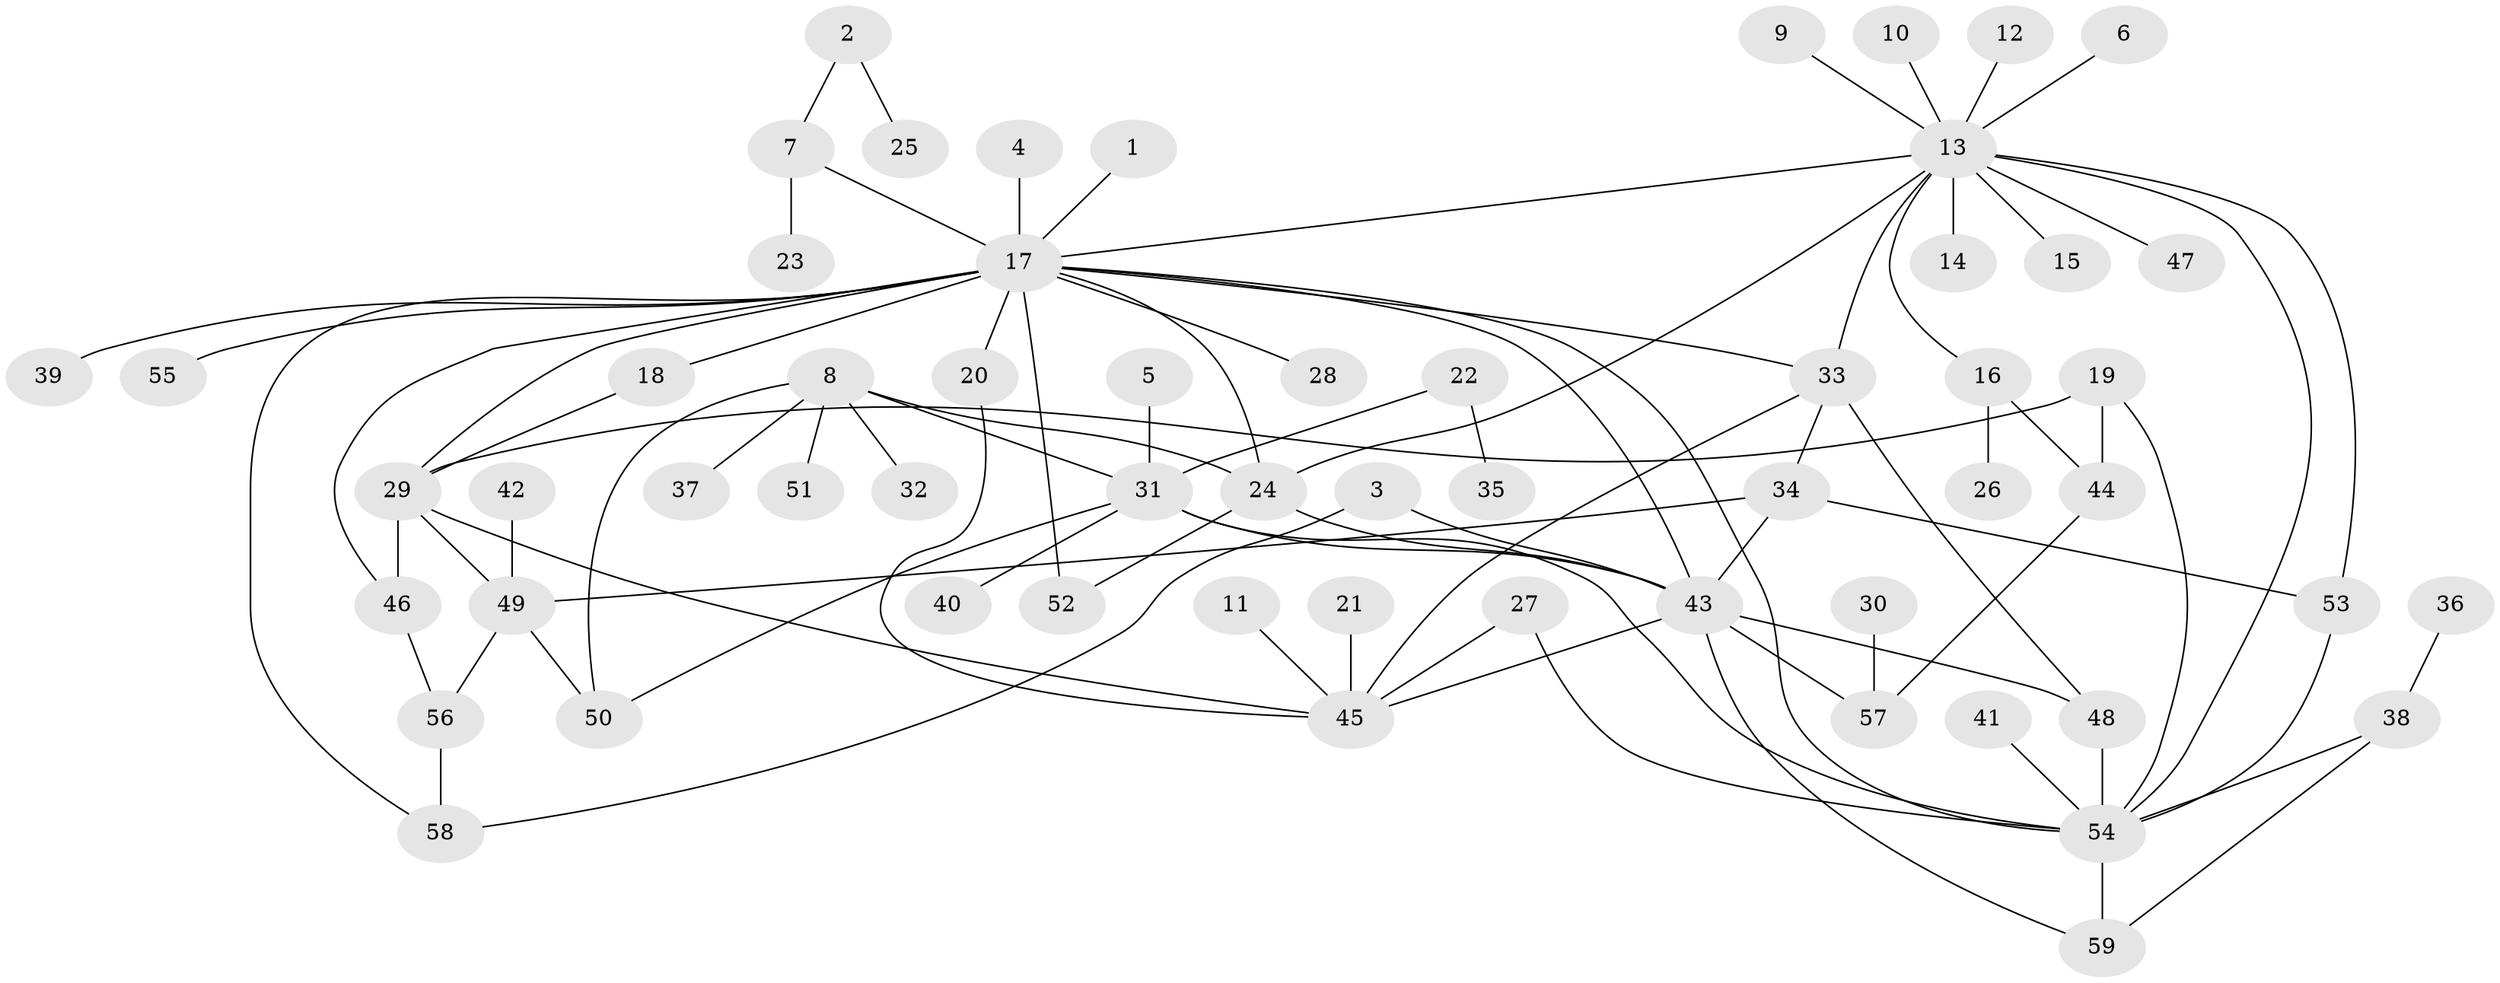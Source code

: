 // original degree distribution, {9: 0.025423728813559324, 20: 0.00847457627118644, 5: 0.05084745762711865, 6: 0.00847457627118644, 4: 0.05084745762711865, 11: 0.00847457627118644, 2: 0.2033898305084746, 1: 0.5169491525423728, 8: 0.00847457627118644, 15: 0.00847457627118644, 12: 0.00847457627118644, 3: 0.1016949152542373}
// Generated by graph-tools (version 1.1) at 2025/01/03/09/25 03:01:44]
// undirected, 59 vertices, 87 edges
graph export_dot {
graph [start="1"]
  node [color=gray90,style=filled];
  1;
  2;
  3;
  4;
  5;
  6;
  7;
  8;
  9;
  10;
  11;
  12;
  13;
  14;
  15;
  16;
  17;
  18;
  19;
  20;
  21;
  22;
  23;
  24;
  25;
  26;
  27;
  28;
  29;
  30;
  31;
  32;
  33;
  34;
  35;
  36;
  37;
  38;
  39;
  40;
  41;
  42;
  43;
  44;
  45;
  46;
  47;
  48;
  49;
  50;
  51;
  52;
  53;
  54;
  55;
  56;
  57;
  58;
  59;
  1 -- 17 [weight=1.0];
  2 -- 7 [weight=1.0];
  2 -- 25 [weight=1.0];
  3 -- 43 [weight=1.0];
  3 -- 58 [weight=1.0];
  4 -- 17 [weight=1.0];
  5 -- 31 [weight=1.0];
  6 -- 13 [weight=1.0];
  7 -- 17 [weight=1.0];
  7 -- 23 [weight=1.0];
  8 -- 24 [weight=1.0];
  8 -- 31 [weight=1.0];
  8 -- 32 [weight=1.0];
  8 -- 37 [weight=1.0];
  8 -- 50 [weight=1.0];
  8 -- 51 [weight=1.0];
  9 -- 13 [weight=1.0];
  10 -- 13 [weight=1.0];
  11 -- 45 [weight=1.0];
  12 -- 13 [weight=1.0];
  13 -- 14 [weight=1.0];
  13 -- 15 [weight=1.0];
  13 -- 16 [weight=1.0];
  13 -- 17 [weight=1.0];
  13 -- 24 [weight=1.0];
  13 -- 33 [weight=1.0];
  13 -- 47 [weight=1.0];
  13 -- 53 [weight=1.0];
  13 -- 54 [weight=1.0];
  16 -- 26 [weight=1.0];
  16 -- 44 [weight=1.0];
  17 -- 18 [weight=1.0];
  17 -- 20 [weight=1.0];
  17 -- 24 [weight=1.0];
  17 -- 28 [weight=1.0];
  17 -- 29 [weight=1.0];
  17 -- 33 [weight=1.0];
  17 -- 39 [weight=1.0];
  17 -- 43 [weight=1.0];
  17 -- 46 [weight=1.0];
  17 -- 52 [weight=1.0];
  17 -- 54 [weight=1.0];
  17 -- 55 [weight=1.0];
  17 -- 58 [weight=1.0];
  18 -- 29 [weight=1.0];
  19 -- 29 [weight=1.0];
  19 -- 44 [weight=1.0];
  19 -- 54 [weight=1.0];
  20 -- 45 [weight=1.0];
  21 -- 45 [weight=1.0];
  22 -- 31 [weight=1.0];
  22 -- 35 [weight=1.0];
  24 -- 43 [weight=1.0];
  24 -- 52 [weight=1.0];
  27 -- 45 [weight=1.0];
  27 -- 54 [weight=1.0];
  29 -- 45 [weight=1.0];
  29 -- 46 [weight=1.0];
  29 -- 49 [weight=2.0];
  30 -- 57 [weight=1.0];
  31 -- 40 [weight=1.0];
  31 -- 43 [weight=1.0];
  31 -- 50 [weight=1.0];
  31 -- 54 [weight=1.0];
  33 -- 34 [weight=1.0];
  33 -- 45 [weight=1.0];
  33 -- 48 [weight=1.0];
  34 -- 43 [weight=1.0];
  34 -- 49 [weight=2.0];
  34 -- 53 [weight=1.0];
  36 -- 38 [weight=1.0];
  38 -- 54 [weight=1.0];
  38 -- 59 [weight=1.0];
  41 -- 54 [weight=1.0];
  42 -- 49 [weight=1.0];
  43 -- 45 [weight=1.0];
  43 -- 48 [weight=1.0];
  43 -- 57 [weight=1.0];
  43 -- 59 [weight=1.0];
  44 -- 57 [weight=1.0];
  46 -- 56 [weight=1.0];
  48 -- 54 [weight=1.0];
  49 -- 50 [weight=1.0];
  49 -- 56 [weight=1.0];
  53 -- 54 [weight=1.0];
  54 -- 59 [weight=1.0];
  56 -- 58 [weight=1.0];
}
